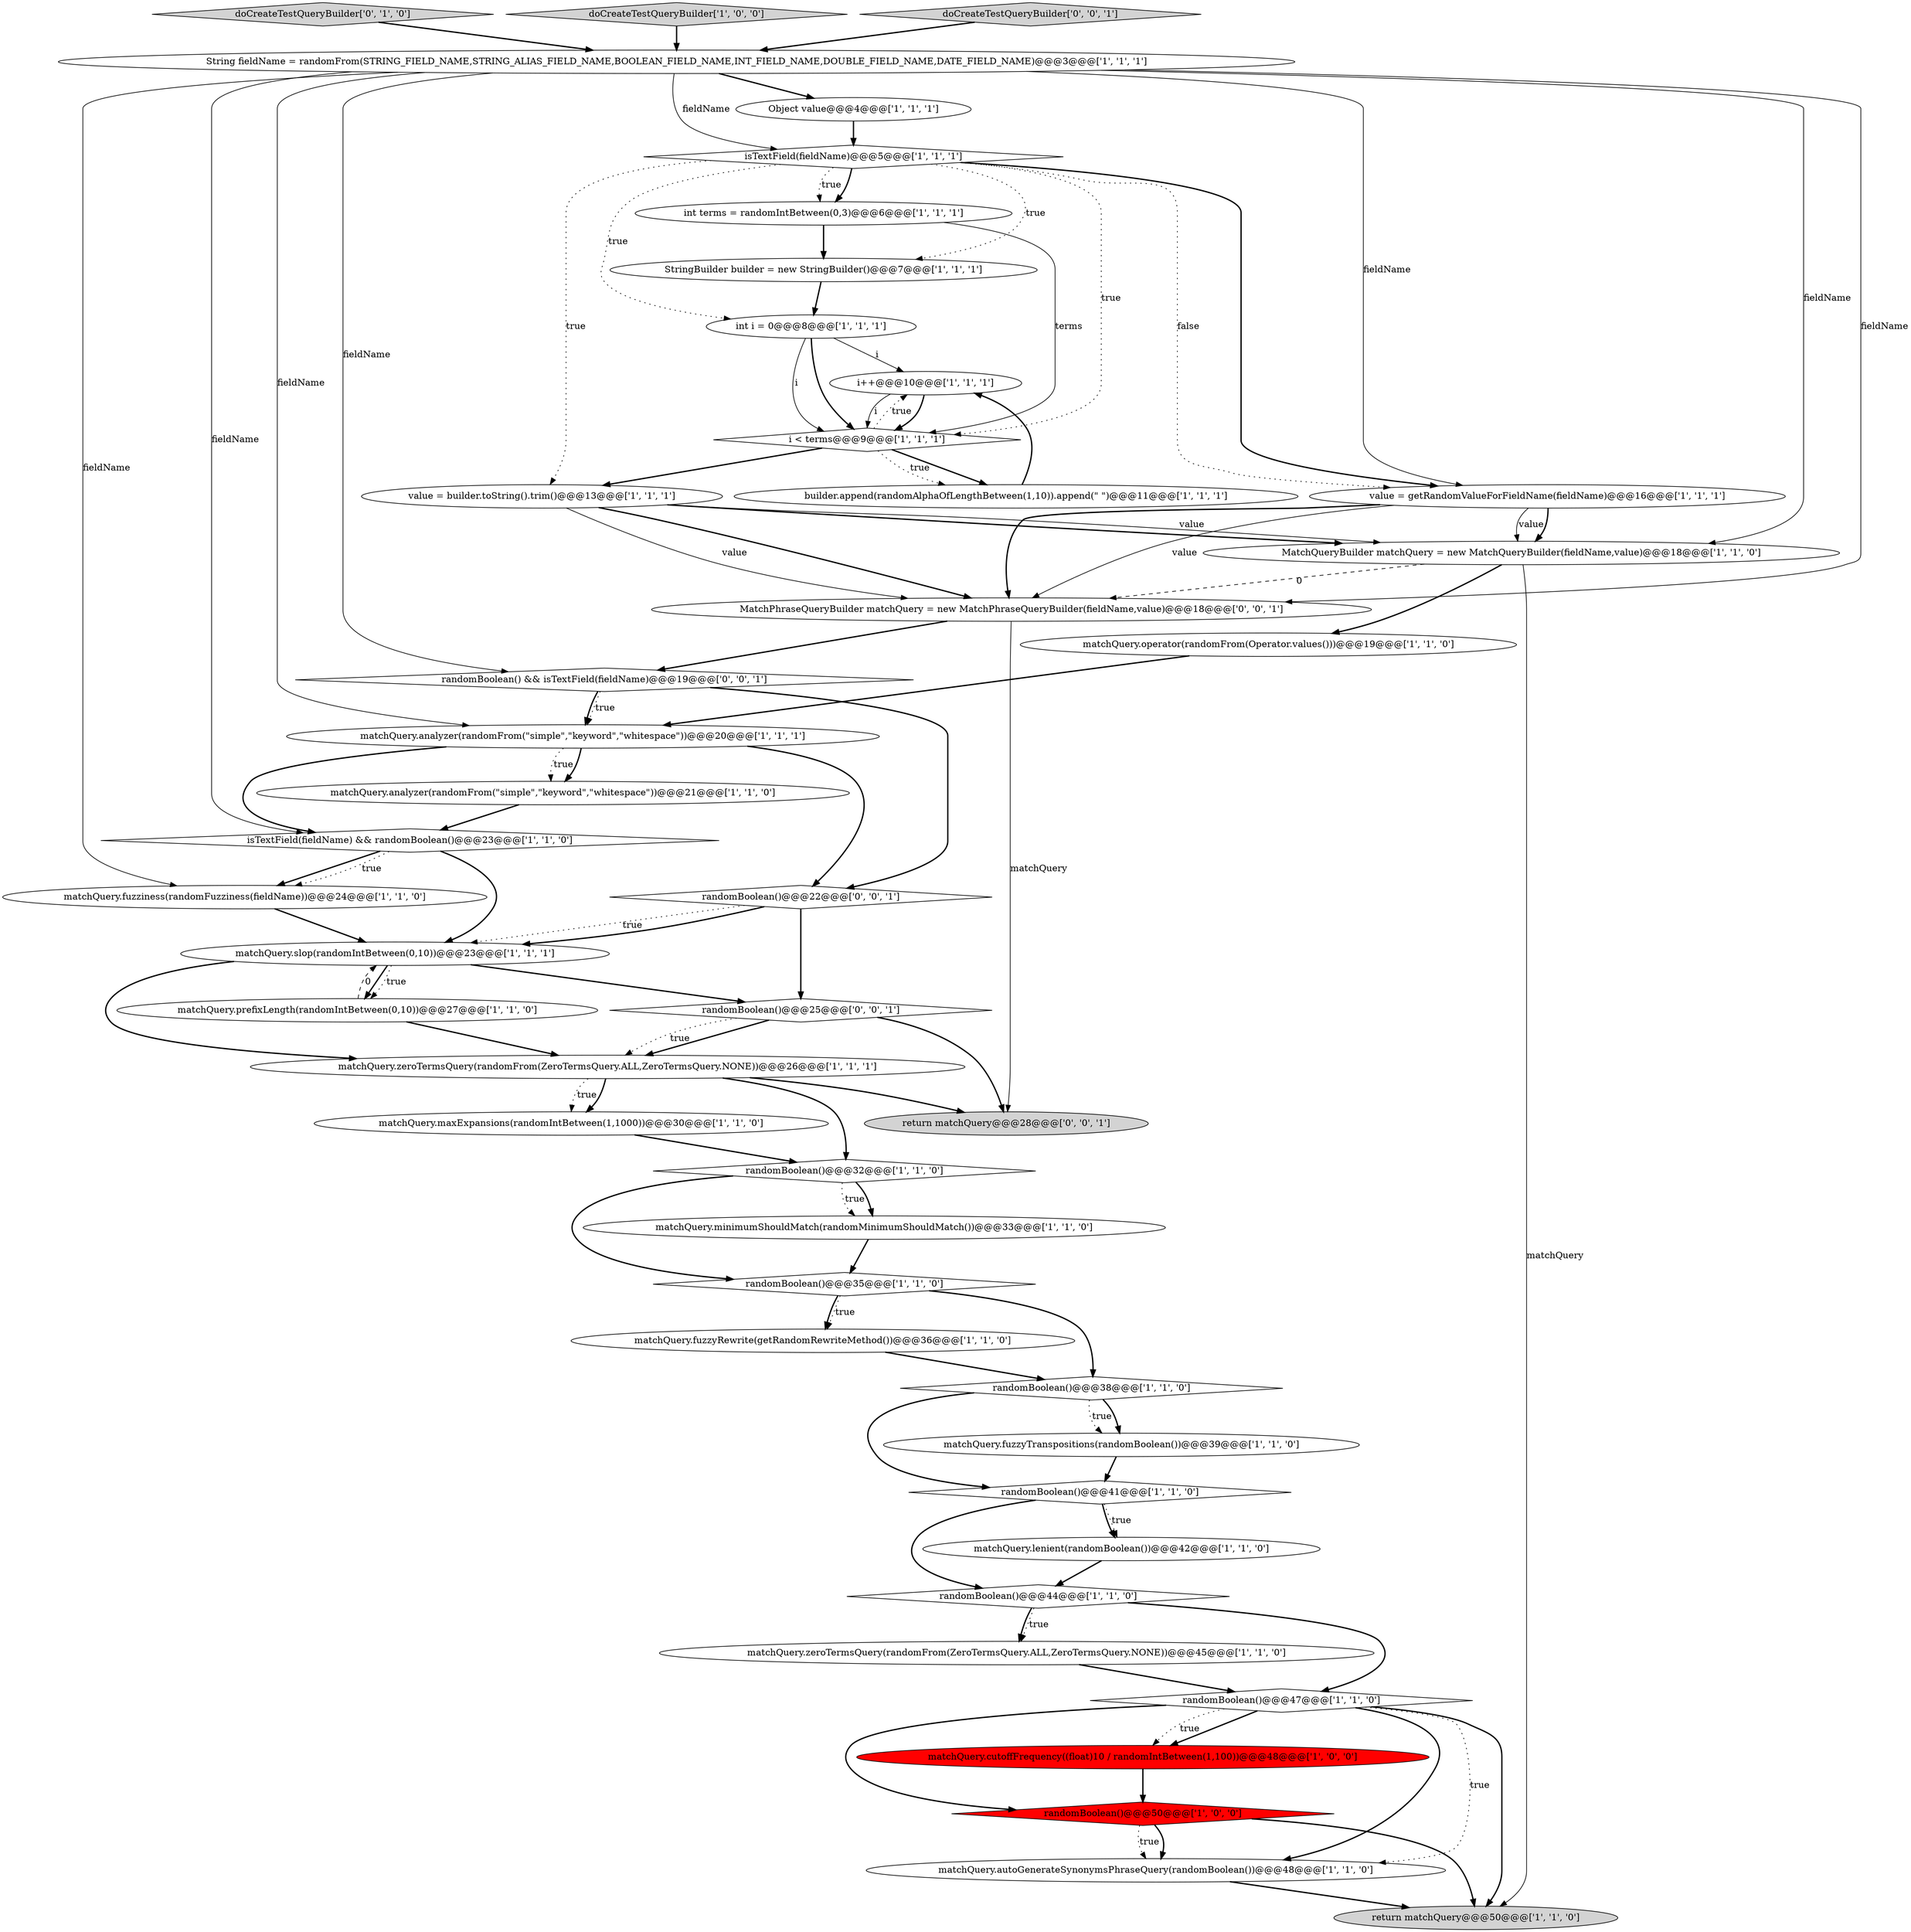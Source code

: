 digraph {
5 [style = filled, label = "matchQuery.fuzzyRewrite(getRandomRewriteMethod())@@@36@@@['1', '1', '0']", fillcolor = white, shape = ellipse image = "AAA0AAABBB1BBB"];
8 [style = filled, label = "randomBoolean()@@@50@@@['1', '0', '0']", fillcolor = red, shape = diamond image = "AAA1AAABBB1BBB"];
15 [style = filled, label = "matchQuery.autoGenerateSynonymsPhraseQuery(randomBoolean())@@@48@@@['1', '1', '0']", fillcolor = white, shape = ellipse image = "AAA0AAABBB1BBB"];
30 [style = filled, label = "matchQuery.slop(randomIntBetween(0,10))@@@23@@@['1', '1', '1']", fillcolor = white, shape = ellipse image = "AAA0AAABBB1BBB"];
43 [style = filled, label = "MatchPhraseQueryBuilder matchQuery = new MatchPhraseQueryBuilder(fieldName,value)@@@18@@@['0', '0', '1']", fillcolor = white, shape = ellipse image = "AAA0AAABBB3BBB"];
36 [style = filled, label = "matchQuery.maxExpansions(randomIntBetween(1,1000))@@@30@@@['1', '1', '0']", fillcolor = white, shape = ellipse image = "AAA0AAABBB1BBB"];
1 [style = filled, label = "randomBoolean()@@@35@@@['1', '1', '0']", fillcolor = white, shape = diamond image = "AAA0AAABBB1BBB"];
37 [style = filled, label = "doCreateTestQueryBuilder['0', '1', '0']", fillcolor = lightgray, shape = diamond image = "AAA0AAABBB2BBB"];
38 [style = filled, label = "return matchQuery@@@28@@@['0', '0', '1']", fillcolor = lightgray, shape = ellipse image = "AAA0AAABBB3BBB"];
28 [style = filled, label = "doCreateTestQueryBuilder['1', '0', '0']", fillcolor = lightgray, shape = diamond image = "AAA0AAABBB1BBB"];
34 [style = filled, label = "matchQuery.prefixLength(randomIntBetween(0,10))@@@27@@@['1', '1', '0']", fillcolor = white, shape = ellipse image = "AAA0AAABBB1BBB"];
16 [style = filled, label = "String fieldName = randomFrom(STRING_FIELD_NAME,STRING_ALIAS_FIELD_NAME,BOOLEAN_FIELD_NAME,INT_FIELD_NAME,DOUBLE_FIELD_NAME,DATE_FIELD_NAME)@@@3@@@['1', '1', '1']", fillcolor = white, shape = ellipse image = "AAA0AAABBB1BBB"];
27 [style = filled, label = "return matchQuery@@@50@@@['1', '1', '0']", fillcolor = lightgray, shape = ellipse image = "AAA0AAABBB1BBB"];
24 [style = filled, label = "matchQuery.cutoffFrequency((float)10 / randomIntBetween(1,100))@@@48@@@['1', '0', '0']", fillcolor = red, shape = ellipse image = "AAA1AAABBB1BBB"];
19 [style = filled, label = "isTextField(fieldName) && randomBoolean()@@@23@@@['1', '1', '0']", fillcolor = white, shape = diamond image = "AAA0AAABBB1BBB"];
12 [style = filled, label = "matchQuery.operator(randomFrom(Operator.values()))@@@19@@@['1', '1', '0']", fillcolor = white, shape = ellipse image = "AAA0AAABBB1BBB"];
29 [style = filled, label = "MatchQueryBuilder matchQuery = new MatchQueryBuilder(fieldName,value)@@@18@@@['1', '1', '0']", fillcolor = white, shape = ellipse image = "AAA0AAABBB1BBB"];
18 [style = filled, label = "matchQuery.zeroTermsQuery(randomFrom(ZeroTermsQuery.ALL,ZeroTermsQuery.NONE))@@@26@@@['1', '1', '1']", fillcolor = white, shape = ellipse image = "AAA0AAABBB1BBB"];
35 [style = filled, label = "randomBoolean()@@@32@@@['1', '1', '0']", fillcolor = white, shape = diamond image = "AAA0AAABBB1BBB"];
7 [style = filled, label = "int terms = randomIntBetween(0,3)@@@6@@@['1', '1', '1']", fillcolor = white, shape = ellipse image = "AAA0AAABBB1BBB"];
9 [style = filled, label = "matchQuery.fuzziness(randomFuzziness(fieldName))@@@24@@@['1', '1', '0']", fillcolor = white, shape = ellipse image = "AAA0AAABBB1BBB"];
17 [style = filled, label = "value = getRandomValueForFieldName(fieldName)@@@16@@@['1', '1', '1']", fillcolor = white, shape = ellipse image = "AAA0AAABBB1BBB"];
40 [style = filled, label = "randomBoolean()@@@22@@@['0', '0', '1']", fillcolor = white, shape = diamond image = "AAA0AAABBB3BBB"];
32 [style = filled, label = "isTextField(fieldName)@@@5@@@['1', '1', '1']", fillcolor = white, shape = diamond image = "AAA0AAABBB1BBB"];
14 [style = filled, label = "builder.append(randomAlphaOfLengthBetween(1,10)).append(\" \")@@@11@@@['1', '1', '1']", fillcolor = white, shape = ellipse image = "AAA0AAABBB1BBB"];
10 [style = filled, label = "randomBoolean()@@@41@@@['1', '1', '0']", fillcolor = white, shape = diamond image = "AAA0AAABBB1BBB"];
21 [style = filled, label = "matchQuery.minimumShouldMatch(randomMinimumShouldMatch())@@@33@@@['1', '1', '0']", fillcolor = white, shape = ellipse image = "AAA0AAABBB1BBB"];
42 [style = filled, label = "randomBoolean() && isTextField(fieldName)@@@19@@@['0', '0', '1']", fillcolor = white, shape = diamond image = "AAA0AAABBB3BBB"];
41 [style = filled, label = "randomBoolean()@@@25@@@['0', '0', '1']", fillcolor = white, shape = diamond image = "AAA0AAABBB3BBB"];
6 [style = filled, label = "StringBuilder builder = new StringBuilder()@@@7@@@['1', '1', '1']", fillcolor = white, shape = ellipse image = "AAA0AAABBB1BBB"];
26 [style = filled, label = "matchQuery.zeroTermsQuery(randomFrom(ZeroTermsQuery.ALL,ZeroTermsQuery.NONE))@@@45@@@['1', '1', '0']", fillcolor = white, shape = ellipse image = "AAA0AAABBB1BBB"];
3 [style = filled, label = "int i = 0@@@8@@@['1', '1', '1']", fillcolor = white, shape = ellipse image = "AAA0AAABBB1BBB"];
25 [style = filled, label = "randomBoolean()@@@44@@@['1', '1', '0']", fillcolor = white, shape = diamond image = "AAA0AAABBB1BBB"];
0 [style = filled, label = "value = builder.toString().trim()@@@13@@@['1', '1', '1']", fillcolor = white, shape = ellipse image = "AAA0AAABBB1BBB"];
4 [style = filled, label = "randomBoolean()@@@38@@@['1', '1', '0']", fillcolor = white, shape = diamond image = "AAA0AAABBB1BBB"];
13 [style = filled, label = "Object value@@@4@@@['1', '1', '1']", fillcolor = white, shape = ellipse image = "AAA0AAABBB1BBB"];
23 [style = filled, label = "matchQuery.analyzer(randomFrom(\"simple\",\"keyword\",\"whitespace\"))@@@21@@@['1', '1', '0']", fillcolor = white, shape = ellipse image = "AAA0AAABBB1BBB"];
11 [style = filled, label = "randomBoolean()@@@47@@@['1', '1', '0']", fillcolor = white, shape = diamond image = "AAA0AAABBB1BBB"];
20 [style = filled, label = "i++@@@10@@@['1', '1', '1']", fillcolor = white, shape = ellipse image = "AAA0AAABBB1BBB"];
2 [style = filled, label = "matchQuery.analyzer(randomFrom(\"simple\",\"keyword\",\"whitespace\"))@@@20@@@['1', '1', '1']", fillcolor = white, shape = ellipse image = "AAA0AAABBB1BBB"];
39 [style = filled, label = "doCreateTestQueryBuilder['0', '0', '1']", fillcolor = lightgray, shape = diamond image = "AAA0AAABBB3BBB"];
33 [style = filled, label = "matchQuery.lenient(randomBoolean())@@@42@@@['1', '1', '0']", fillcolor = white, shape = ellipse image = "AAA0AAABBB1BBB"];
22 [style = filled, label = "matchQuery.fuzzyTranspositions(randomBoolean())@@@39@@@['1', '1', '0']", fillcolor = white, shape = ellipse image = "AAA0AAABBB1BBB"];
31 [style = filled, label = "i < terms@@@9@@@['1', '1', '1']", fillcolor = white, shape = diamond image = "AAA0AAABBB1BBB"];
1->5 [style = bold, label=""];
6->3 [style = bold, label=""];
17->29 [style = solid, label="value"];
32->0 [style = dotted, label="true"];
43->42 [style = bold, label=""];
34->18 [style = bold, label=""];
2->23 [style = dotted, label="true"];
29->43 [style = dashed, label="0"];
30->18 [style = bold, label=""];
26->11 [style = bold, label=""];
2->23 [style = bold, label=""];
12->2 [style = bold, label=""];
19->9 [style = bold, label=""];
33->25 [style = bold, label=""];
16->29 [style = solid, label="fieldName"];
16->42 [style = solid, label="fieldName"];
21->1 [style = bold, label=""];
32->3 [style = dotted, label="true"];
3->20 [style = solid, label="i"];
18->35 [style = bold, label=""];
11->15 [style = dotted, label="true"];
8->27 [style = bold, label=""];
16->32 [style = solid, label="fieldName"];
3->31 [style = solid, label="i"];
14->20 [style = bold, label=""];
31->14 [style = bold, label=""];
18->38 [style = bold, label=""];
1->4 [style = bold, label=""];
30->41 [style = bold, label=""];
13->32 [style = bold, label=""];
42->2 [style = bold, label=""];
16->9 [style = solid, label="fieldName"];
40->30 [style = dotted, label="true"];
35->21 [style = dotted, label="true"];
0->29 [style = bold, label=""];
32->7 [style = bold, label=""];
20->31 [style = bold, label=""];
30->34 [style = bold, label=""];
31->14 [style = dotted, label="true"];
35->21 [style = bold, label=""];
42->40 [style = bold, label=""];
32->17 [style = dotted, label="false"];
10->25 [style = bold, label=""];
4->22 [style = dotted, label="true"];
7->6 [style = bold, label=""];
25->26 [style = bold, label=""];
19->9 [style = dotted, label="true"];
11->8 [style = bold, label=""];
41->38 [style = bold, label=""];
0->29 [style = solid, label="value"];
24->8 [style = bold, label=""];
36->35 [style = bold, label=""];
32->17 [style = bold, label=""];
4->22 [style = bold, label=""];
37->16 [style = bold, label=""];
32->31 [style = dotted, label="true"];
25->26 [style = dotted, label="true"];
11->24 [style = dotted, label="true"];
16->43 [style = solid, label="fieldName"];
4->10 [style = bold, label=""];
16->13 [style = bold, label=""];
39->16 [style = bold, label=""];
8->15 [style = bold, label=""];
32->6 [style = dotted, label="true"];
16->2 [style = solid, label="fieldName"];
31->0 [style = bold, label=""];
0->43 [style = bold, label=""];
18->36 [style = dotted, label="true"];
32->7 [style = dotted, label="true"];
8->15 [style = dotted, label="true"];
11->24 [style = bold, label=""];
30->34 [style = dotted, label="true"];
20->31 [style = solid, label="i"];
42->2 [style = dotted, label="true"];
17->43 [style = bold, label=""];
35->1 [style = bold, label=""];
7->31 [style = solid, label="terms"];
23->19 [style = bold, label=""];
34->30 [style = dashed, label="0"];
5->4 [style = bold, label=""];
17->43 [style = solid, label="value"];
22->10 [style = bold, label=""];
0->43 [style = solid, label="value"];
40->30 [style = bold, label=""];
10->33 [style = bold, label=""];
41->18 [style = bold, label=""];
16->17 [style = solid, label="fieldName"];
2->19 [style = bold, label=""];
29->27 [style = solid, label="matchQuery"];
3->31 [style = bold, label=""];
41->18 [style = dotted, label="true"];
9->30 [style = bold, label=""];
18->36 [style = bold, label=""];
43->38 [style = solid, label="matchQuery"];
2->40 [style = bold, label=""];
16->19 [style = solid, label="fieldName"];
10->33 [style = dotted, label="true"];
28->16 [style = bold, label=""];
31->20 [style = dotted, label="true"];
11->15 [style = bold, label=""];
29->12 [style = bold, label=""];
25->11 [style = bold, label=""];
40->41 [style = bold, label=""];
17->29 [style = bold, label=""];
15->27 [style = bold, label=""];
1->5 [style = dotted, label="true"];
11->27 [style = bold, label=""];
19->30 [style = bold, label=""];
}

